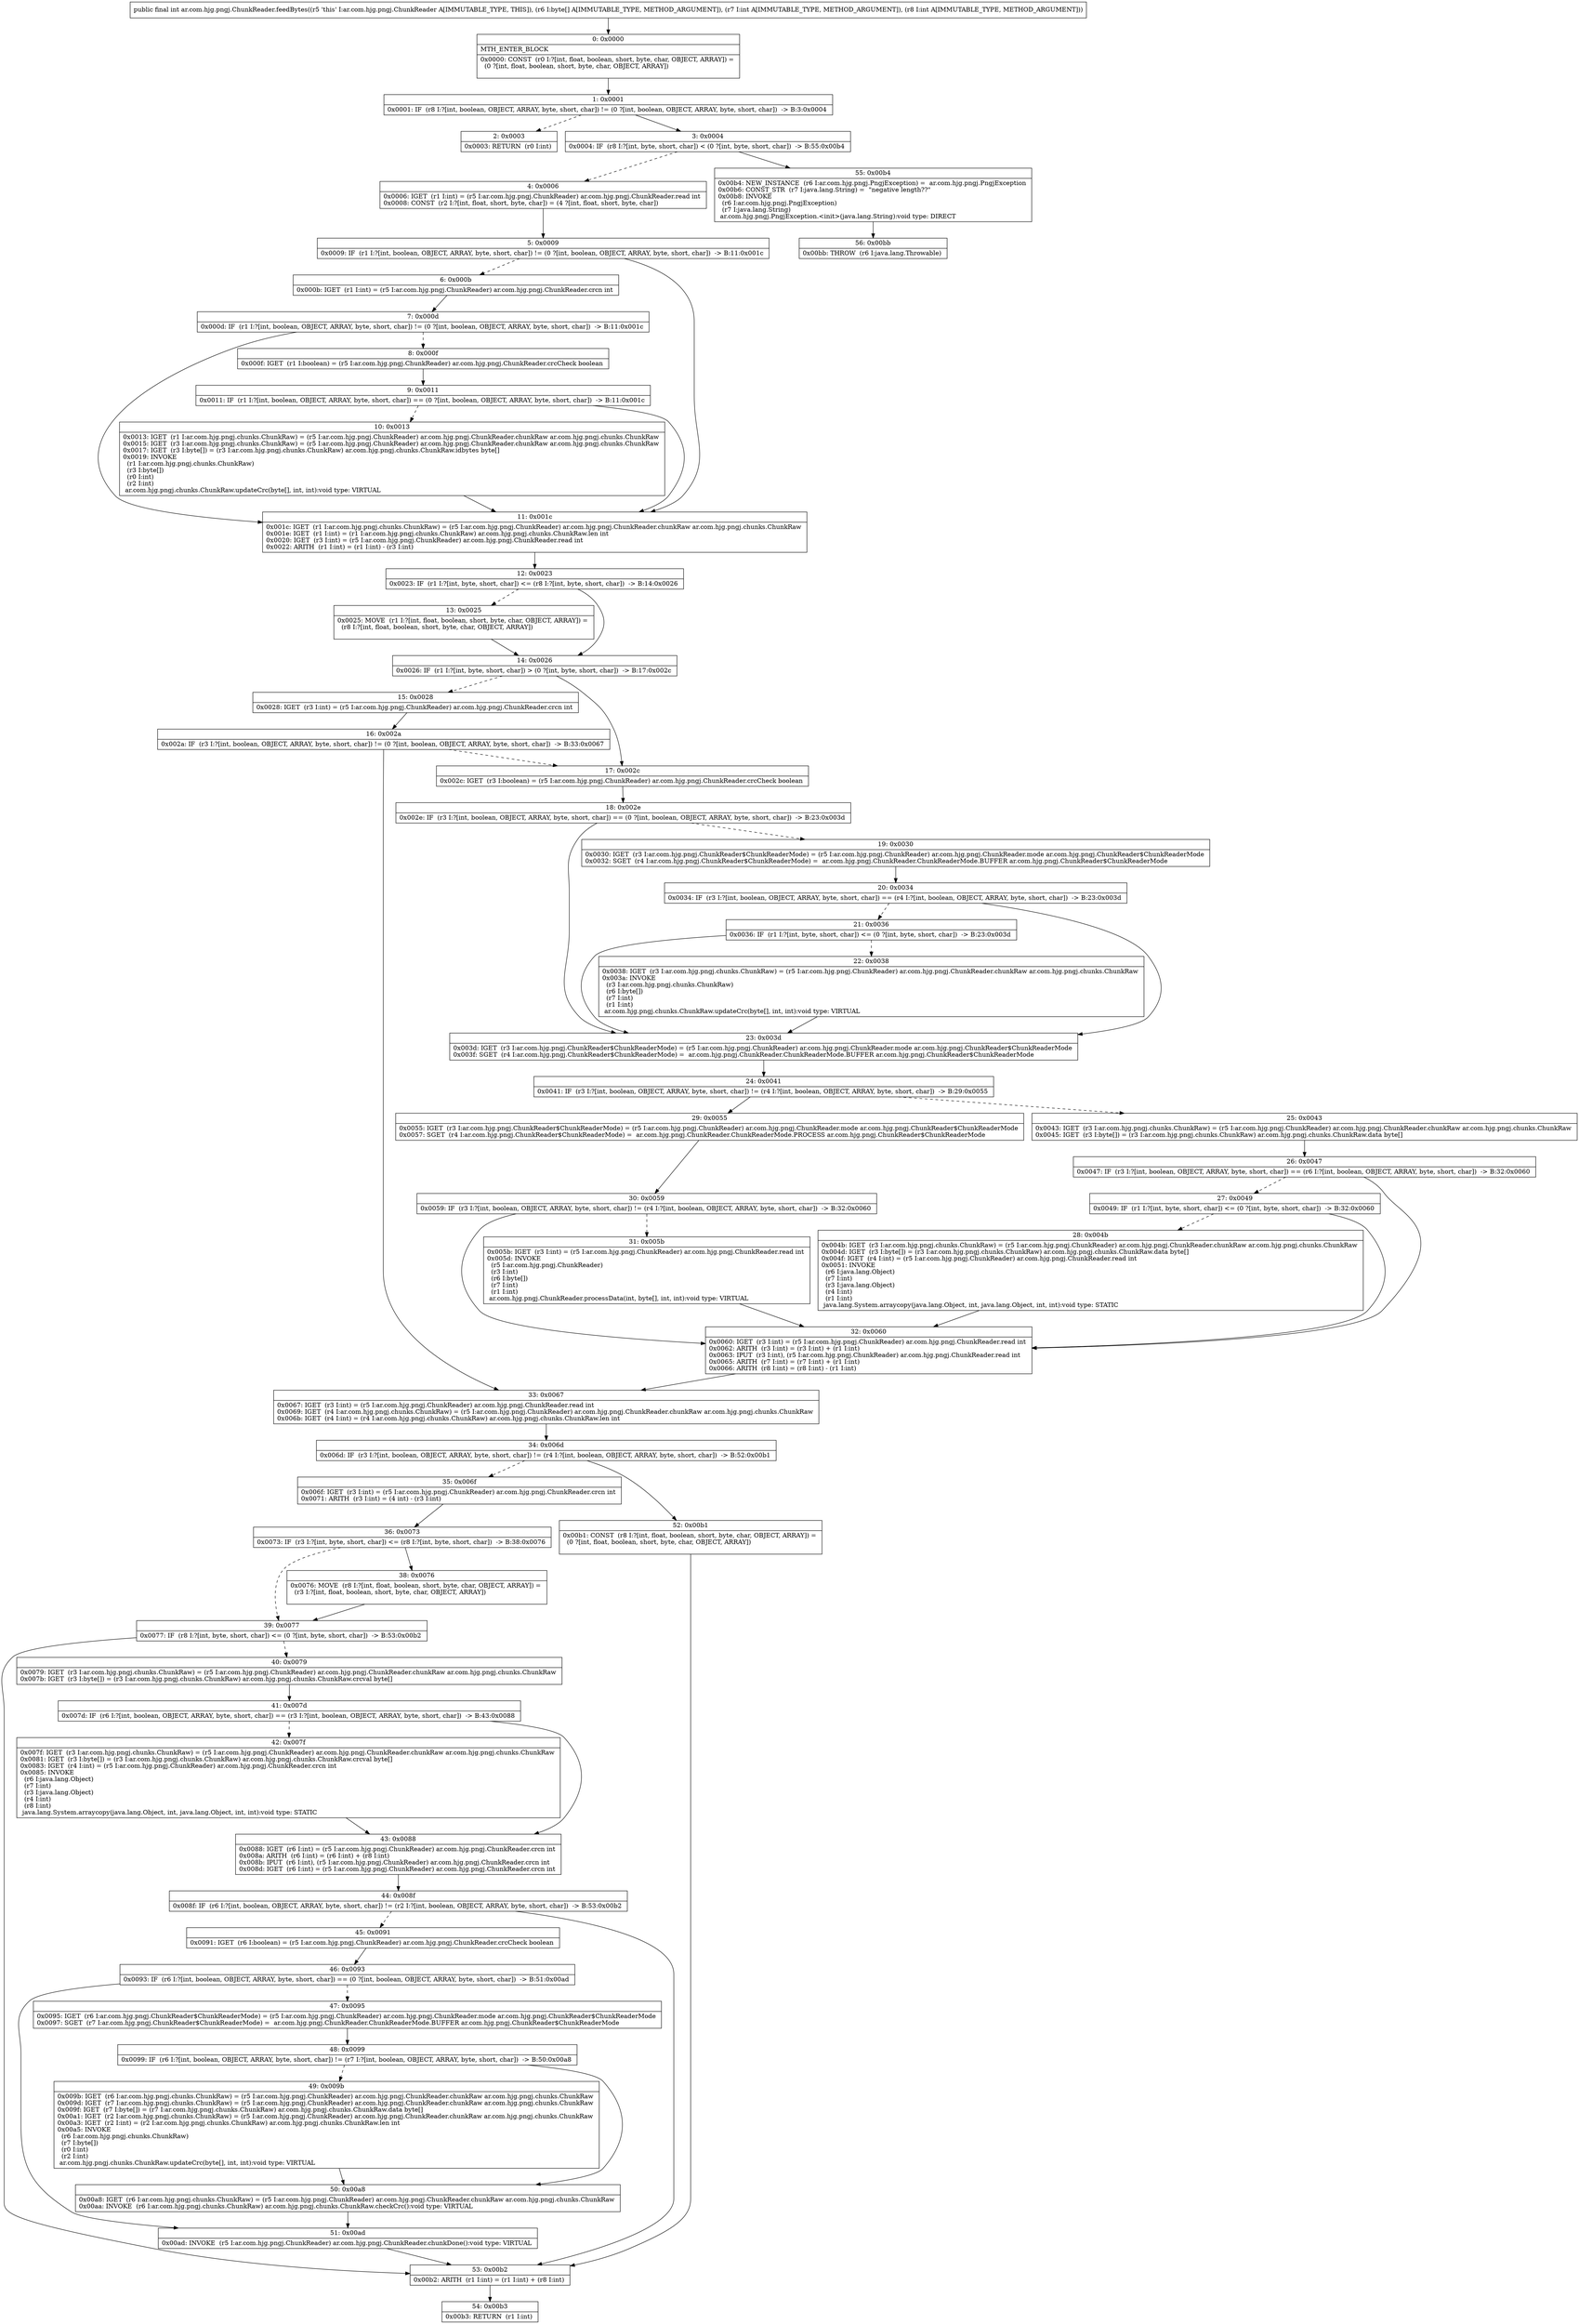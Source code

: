 digraph "CFG forar.com.hjg.pngj.ChunkReader.feedBytes([BII)I" {
Node_0 [shape=record,label="{0\:\ 0x0000|MTH_ENTER_BLOCK\l|0x0000: CONST  (r0 I:?[int, float, boolean, short, byte, char, OBJECT, ARRAY]) = \l  (0 ?[int, float, boolean, short, byte, char, OBJECT, ARRAY])\l \l}"];
Node_1 [shape=record,label="{1\:\ 0x0001|0x0001: IF  (r8 I:?[int, boolean, OBJECT, ARRAY, byte, short, char]) != (0 ?[int, boolean, OBJECT, ARRAY, byte, short, char])  \-\> B:3:0x0004 \l}"];
Node_2 [shape=record,label="{2\:\ 0x0003|0x0003: RETURN  (r0 I:int) \l}"];
Node_3 [shape=record,label="{3\:\ 0x0004|0x0004: IF  (r8 I:?[int, byte, short, char]) \< (0 ?[int, byte, short, char])  \-\> B:55:0x00b4 \l}"];
Node_4 [shape=record,label="{4\:\ 0x0006|0x0006: IGET  (r1 I:int) = (r5 I:ar.com.hjg.pngj.ChunkReader) ar.com.hjg.pngj.ChunkReader.read int \l0x0008: CONST  (r2 I:?[int, float, short, byte, char]) = (4 ?[int, float, short, byte, char]) \l}"];
Node_5 [shape=record,label="{5\:\ 0x0009|0x0009: IF  (r1 I:?[int, boolean, OBJECT, ARRAY, byte, short, char]) != (0 ?[int, boolean, OBJECT, ARRAY, byte, short, char])  \-\> B:11:0x001c \l}"];
Node_6 [shape=record,label="{6\:\ 0x000b|0x000b: IGET  (r1 I:int) = (r5 I:ar.com.hjg.pngj.ChunkReader) ar.com.hjg.pngj.ChunkReader.crcn int \l}"];
Node_7 [shape=record,label="{7\:\ 0x000d|0x000d: IF  (r1 I:?[int, boolean, OBJECT, ARRAY, byte, short, char]) != (0 ?[int, boolean, OBJECT, ARRAY, byte, short, char])  \-\> B:11:0x001c \l}"];
Node_8 [shape=record,label="{8\:\ 0x000f|0x000f: IGET  (r1 I:boolean) = (r5 I:ar.com.hjg.pngj.ChunkReader) ar.com.hjg.pngj.ChunkReader.crcCheck boolean \l}"];
Node_9 [shape=record,label="{9\:\ 0x0011|0x0011: IF  (r1 I:?[int, boolean, OBJECT, ARRAY, byte, short, char]) == (0 ?[int, boolean, OBJECT, ARRAY, byte, short, char])  \-\> B:11:0x001c \l}"];
Node_10 [shape=record,label="{10\:\ 0x0013|0x0013: IGET  (r1 I:ar.com.hjg.pngj.chunks.ChunkRaw) = (r5 I:ar.com.hjg.pngj.ChunkReader) ar.com.hjg.pngj.ChunkReader.chunkRaw ar.com.hjg.pngj.chunks.ChunkRaw \l0x0015: IGET  (r3 I:ar.com.hjg.pngj.chunks.ChunkRaw) = (r5 I:ar.com.hjg.pngj.ChunkReader) ar.com.hjg.pngj.ChunkReader.chunkRaw ar.com.hjg.pngj.chunks.ChunkRaw \l0x0017: IGET  (r3 I:byte[]) = (r3 I:ar.com.hjg.pngj.chunks.ChunkRaw) ar.com.hjg.pngj.chunks.ChunkRaw.idbytes byte[] \l0x0019: INVOKE  \l  (r1 I:ar.com.hjg.pngj.chunks.ChunkRaw)\l  (r3 I:byte[])\l  (r0 I:int)\l  (r2 I:int)\l ar.com.hjg.pngj.chunks.ChunkRaw.updateCrc(byte[], int, int):void type: VIRTUAL \l}"];
Node_11 [shape=record,label="{11\:\ 0x001c|0x001c: IGET  (r1 I:ar.com.hjg.pngj.chunks.ChunkRaw) = (r5 I:ar.com.hjg.pngj.ChunkReader) ar.com.hjg.pngj.ChunkReader.chunkRaw ar.com.hjg.pngj.chunks.ChunkRaw \l0x001e: IGET  (r1 I:int) = (r1 I:ar.com.hjg.pngj.chunks.ChunkRaw) ar.com.hjg.pngj.chunks.ChunkRaw.len int \l0x0020: IGET  (r3 I:int) = (r5 I:ar.com.hjg.pngj.ChunkReader) ar.com.hjg.pngj.ChunkReader.read int \l0x0022: ARITH  (r1 I:int) = (r1 I:int) \- (r3 I:int) \l}"];
Node_12 [shape=record,label="{12\:\ 0x0023|0x0023: IF  (r1 I:?[int, byte, short, char]) \<= (r8 I:?[int, byte, short, char])  \-\> B:14:0x0026 \l}"];
Node_13 [shape=record,label="{13\:\ 0x0025|0x0025: MOVE  (r1 I:?[int, float, boolean, short, byte, char, OBJECT, ARRAY]) = \l  (r8 I:?[int, float, boolean, short, byte, char, OBJECT, ARRAY])\l \l}"];
Node_14 [shape=record,label="{14\:\ 0x0026|0x0026: IF  (r1 I:?[int, byte, short, char]) \> (0 ?[int, byte, short, char])  \-\> B:17:0x002c \l}"];
Node_15 [shape=record,label="{15\:\ 0x0028|0x0028: IGET  (r3 I:int) = (r5 I:ar.com.hjg.pngj.ChunkReader) ar.com.hjg.pngj.ChunkReader.crcn int \l}"];
Node_16 [shape=record,label="{16\:\ 0x002a|0x002a: IF  (r3 I:?[int, boolean, OBJECT, ARRAY, byte, short, char]) != (0 ?[int, boolean, OBJECT, ARRAY, byte, short, char])  \-\> B:33:0x0067 \l}"];
Node_17 [shape=record,label="{17\:\ 0x002c|0x002c: IGET  (r3 I:boolean) = (r5 I:ar.com.hjg.pngj.ChunkReader) ar.com.hjg.pngj.ChunkReader.crcCheck boolean \l}"];
Node_18 [shape=record,label="{18\:\ 0x002e|0x002e: IF  (r3 I:?[int, boolean, OBJECT, ARRAY, byte, short, char]) == (0 ?[int, boolean, OBJECT, ARRAY, byte, short, char])  \-\> B:23:0x003d \l}"];
Node_19 [shape=record,label="{19\:\ 0x0030|0x0030: IGET  (r3 I:ar.com.hjg.pngj.ChunkReader$ChunkReaderMode) = (r5 I:ar.com.hjg.pngj.ChunkReader) ar.com.hjg.pngj.ChunkReader.mode ar.com.hjg.pngj.ChunkReader$ChunkReaderMode \l0x0032: SGET  (r4 I:ar.com.hjg.pngj.ChunkReader$ChunkReaderMode) =  ar.com.hjg.pngj.ChunkReader.ChunkReaderMode.BUFFER ar.com.hjg.pngj.ChunkReader$ChunkReaderMode \l}"];
Node_20 [shape=record,label="{20\:\ 0x0034|0x0034: IF  (r3 I:?[int, boolean, OBJECT, ARRAY, byte, short, char]) == (r4 I:?[int, boolean, OBJECT, ARRAY, byte, short, char])  \-\> B:23:0x003d \l}"];
Node_21 [shape=record,label="{21\:\ 0x0036|0x0036: IF  (r1 I:?[int, byte, short, char]) \<= (0 ?[int, byte, short, char])  \-\> B:23:0x003d \l}"];
Node_22 [shape=record,label="{22\:\ 0x0038|0x0038: IGET  (r3 I:ar.com.hjg.pngj.chunks.ChunkRaw) = (r5 I:ar.com.hjg.pngj.ChunkReader) ar.com.hjg.pngj.ChunkReader.chunkRaw ar.com.hjg.pngj.chunks.ChunkRaw \l0x003a: INVOKE  \l  (r3 I:ar.com.hjg.pngj.chunks.ChunkRaw)\l  (r6 I:byte[])\l  (r7 I:int)\l  (r1 I:int)\l ar.com.hjg.pngj.chunks.ChunkRaw.updateCrc(byte[], int, int):void type: VIRTUAL \l}"];
Node_23 [shape=record,label="{23\:\ 0x003d|0x003d: IGET  (r3 I:ar.com.hjg.pngj.ChunkReader$ChunkReaderMode) = (r5 I:ar.com.hjg.pngj.ChunkReader) ar.com.hjg.pngj.ChunkReader.mode ar.com.hjg.pngj.ChunkReader$ChunkReaderMode \l0x003f: SGET  (r4 I:ar.com.hjg.pngj.ChunkReader$ChunkReaderMode) =  ar.com.hjg.pngj.ChunkReader.ChunkReaderMode.BUFFER ar.com.hjg.pngj.ChunkReader$ChunkReaderMode \l}"];
Node_24 [shape=record,label="{24\:\ 0x0041|0x0041: IF  (r3 I:?[int, boolean, OBJECT, ARRAY, byte, short, char]) != (r4 I:?[int, boolean, OBJECT, ARRAY, byte, short, char])  \-\> B:29:0x0055 \l}"];
Node_25 [shape=record,label="{25\:\ 0x0043|0x0043: IGET  (r3 I:ar.com.hjg.pngj.chunks.ChunkRaw) = (r5 I:ar.com.hjg.pngj.ChunkReader) ar.com.hjg.pngj.ChunkReader.chunkRaw ar.com.hjg.pngj.chunks.ChunkRaw \l0x0045: IGET  (r3 I:byte[]) = (r3 I:ar.com.hjg.pngj.chunks.ChunkRaw) ar.com.hjg.pngj.chunks.ChunkRaw.data byte[] \l}"];
Node_26 [shape=record,label="{26\:\ 0x0047|0x0047: IF  (r3 I:?[int, boolean, OBJECT, ARRAY, byte, short, char]) == (r6 I:?[int, boolean, OBJECT, ARRAY, byte, short, char])  \-\> B:32:0x0060 \l}"];
Node_27 [shape=record,label="{27\:\ 0x0049|0x0049: IF  (r1 I:?[int, byte, short, char]) \<= (0 ?[int, byte, short, char])  \-\> B:32:0x0060 \l}"];
Node_28 [shape=record,label="{28\:\ 0x004b|0x004b: IGET  (r3 I:ar.com.hjg.pngj.chunks.ChunkRaw) = (r5 I:ar.com.hjg.pngj.ChunkReader) ar.com.hjg.pngj.ChunkReader.chunkRaw ar.com.hjg.pngj.chunks.ChunkRaw \l0x004d: IGET  (r3 I:byte[]) = (r3 I:ar.com.hjg.pngj.chunks.ChunkRaw) ar.com.hjg.pngj.chunks.ChunkRaw.data byte[] \l0x004f: IGET  (r4 I:int) = (r5 I:ar.com.hjg.pngj.ChunkReader) ar.com.hjg.pngj.ChunkReader.read int \l0x0051: INVOKE  \l  (r6 I:java.lang.Object)\l  (r7 I:int)\l  (r3 I:java.lang.Object)\l  (r4 I:int)\l  (r1 I:int)\l java.lang.System.arraycopy(java.lang.Object, int, java.lang.Object, int, int):void type: STATIC \l}"];
Node_29 [shape=record,label="{29\:\ 0x0055|0x0055: IGET  (r3 I:ar.com.hjg.pngj.ChunkReader$ChunkReaderMode) = (r5 I:ar.com.hjg.pngj.ChunkReader) ar.com.hjg.pngj.ChunkReader.mode ar.com.hjg.pngj.ChunkReader$ChunkReaderMode \l0x0057: SGET  (r4 I:ar.com.hjg.pngj.ChunkReader$ChunkReaderMode) =  ar.com.hjg.pngj.ChunkReader.ChunkReaderMode.PROCESS ar.com.hjg.pngj.ChunkReader$ChunkReaderMode \l}"];
Node_30 [shape=record,label="{30\:\ 0x0059|0x0059: IF  (r3 I:?[int, boolean, OBJECT, ARRAY, byte, short, char]) != (r4 I:?[int, boolean, OBJECT, ARRAY, byte, short, char])  \-\> B:32:0x0060 \l}"];
Node_31 [shape=record,label="{31\:\ 0x005b|0x005b: IGET  (r3 I:int) = (r5 I:ar.com.hjg.pngj.ChunkReader) ar.com.hjg.pngj.ChunkReader.read int \l0x005d: INVOKE  \l  (r5 I:ar.com.hjg.pngj.ChunkReader)\l  (r3 I:int)\l  (r6 I:byte[])\l  (r7 I:int)\l  (r1 I:int)\l ar.com.hjg.pngj.ChunkReader.processData(int, byte[], int, int):void type: VIRTUAL \l}"];
Node_32 [shape=record,label="{32\:\ 0x0060|0x0060: IGET  (r3 I:int) = (r5 I:ar.com.hjg.pngj.ChunkReader) ar.com.hjg.pngj.ChunkReader.read int \l0x0062: ARITH  (r3 I:int) = (r3 I:int) + (r1 I:int) \l0x0063: IPUT  (r3 I:int), (r5 I:ar.com.hjg.pngj.ChunkReader) ar.com.hjg.pngj.ChunkReader.read int \l0x0065: ARITH  (r7 I:int) = (r7 I:int) + (r1 I:int) \l0x0066: ARITH  (r8 I:int) = (r8 I:int) \- (r1 I:int) \l}"];
Node_33 [shape=record,label="{33\:\ 0x0067|0x0067: IGET  (r3 I:int) = (r5 I:ar.com.hjg.pngj.ChunkReader) ar.com.hjg.pngj.ChunkReader.read int \l0x0069: IGET  (r4 I:ar.com.hjg.pngj.chunks.ChunkRaw) = (r5 I:ar.com.hjg.pngj.ChunkReader) ar.com.hjg.pngj.ChunkReader.chunkRaw ar.com.hjg.pngj.chunks.ChunkRaw \l0x006b: IGET  (r4 I:int) = (r4 I:ar.com.hjg.pngj.chunks.ChunkRaw) ar.com.hjg.pngj.chunks.ChunkRaw.len int \l}"];
Node_34 [shape=record,label="{34\:\ 0x006d|0x006d: IF  (r3 I:?[int, boolean, OBJECT, ARRAY, byte, short, char]) != (r4 I:?[int, boolean, OBJECT, ARRAY, byte, short, char])  \-\> B:52:0x00b1 \l}"];
Node_35 [shape=record,label="{35\:\ 0x006f|0x006f: IGET  (r3 I:int) = (r5 I:ar.com.hjg.pngj.ChunkReader) ar.com.hjg.pngj.ChunkReader.crcn int \l0x0071: ARITH  (r3 I:int) = (4 int) \- (r3 I:int) \l}"];
Node_36 [shape=record,label="{36\:\ 0x0073|0x0073: IF  (r3 I:?[int, byte, short, char]) \<= (r8 I:?[int, byte, short, char])  \-\> B:38:0x0076 \l}"];
Node_38 [shape=record,label="{38\:\ 0x0076|0x0076: MOVE  (r8 I:?[int, float, boolean, short, byte, char, OBJECT, ARRAY]) = \l  (r3 I:?[int, float, boolean, short, byte, char, OBJECT, ARRAY])\l \l}"];
Node_39 [shape=record,label="{39\:\ 0x0077|0x0077: IF  (r8 I:?[int, byte, short, char]) \<= (0 ?[int, byte, short, char])  \-\> B:53:0x00b2 \l}"];
Node_40 [shape=record,label="{40\:\ 0x0079|0x0079: IGET  (r3 I:ar.com.hjg.pngj.chunks.ChunkRaw) = (r5 I:ar.com.hjg.pngj.ChunkReader) ar.com.hjg.pngj.ChunkReader.chunkRaw ar.com.hjg.pngj.chunks.ChunkRaw \l0x007b: IGET  (r3 I:byte[]) = (r3 I:ar.com.hjg.pngj.chunks.ChunkRaw) ar.com.hjg.pngj.chunks.ChunkRaw.crcval byte[] \l}"];
Node_41 [shape=record,label="{41\:\ 0x007d|0x007d: IF  (r6 I:?[int, boolean, OBJECT, ARRAY, byte, short, char]) == (r3 I:?[int, boolean, OBJECT, ARRAY, byte, short, char])  \-\> B:43:0x0088 \l}"];
Node_42 [shape=record,label="{42\:\ 0x007f|0x007f: IGET  (r3 I:ar.com.hjg.pngj.chunks.ChunkRaw) = (r5 I:ar.com.hjg.pngj.ChunkReader) ar.com.hjg.pngj.ChunkReader.chunkRaw ar.com.hjg.pngj.chunks.ChunkRaw \l0x0081: IGET  (r3 I:byte[]) = (r3 I:ar.com.hjg.pngj.chunks.ChunkRaw) ar.com.hjg.pngj.chunks.ChunkRaw.crcval byte[] \l0x0083: IGET  (r4 I:int) = (r5 I:ar.com.hjg.pngj.ChunkReader) ar.com.hjg.pngj.ChunkReader.crcn int \l0x0085: INVOKE  \l  (r6 I:java.lang.Object)\l  (r7 I:int)\l  (r3 I:java.lang.Object)\l  (r4 I:int)\l  (r8 I:int)\l java.lang.System.arraycopy(java.lang.Object, int, java.lang.Object, int, int):void type: STATIC \l}"];
Node_43 [shape=record,label="{43\:\ 0x0088|0x0088: IGET  (r6 I:int) = (r5 I:ar.com.hjg.pngj.ChunkReader) ar.com.hjg.pngj.ChunkReader.crcn int \l0x008a: ARITH  (r6 I:int) = (r6 I:int) + (r8 I:int) \l0x008b: IPUT  (r6 I:int), (r5 I:ar.com.hjg.pngj.ChunkReader) ar.com.hjg.pngj.ChunkReader.crcn int \l0x008d: IGET  (r6 I:int) = (r5 I:ar.com.hjg.pngj.ChunkReader) ar.com.hjg.pngj.ChunkReader.crcn int \l}"];
Node_44 [shape=record,label="{44\:\ 0x008f|0x008f: IF  (r6 I:?[int, boolean, OBJECT, ARRAY, byte, short, char]) != (r2 I:?[int, boolean, OBJECT, ARRAY, byte, short, char])  \-\> B:53:0x00b2 \l}"];
Node_45 [shape=record,label="{45\:\ 0x0091|0x0091: IGET  (r6 I:boolean) = (r5 I:ar.com.hjg.pngj.ChunkReader) ar.com.hjg.pngj.ChunkReader.crcCheck boolean \l}"];
Node_46 [shape=record,label="{46\:\ 0x0093|0x0093: IF  (r6 I:?[int, boolean, OBJECT, ARRAY, byte, short, char]) == (0 ?[int, boolean, OBJECT, ARRAY, byte, short, char])  \-\> B:51:0x00ad \l}"];
Node_47 [shape=record,label="{47\:\ 0x0095|0x0095: IGET  (r6 I:ar.com.hjg.pngj.ChunkReader$ChunkReaderMode) = (r5 I:ar.com.hjg.pngj.ChunkReader) ar.com.hjg.pngj.ChunkReader.mode ar.com.hjg.pngj.ChunkReader$ChunkReaderMode \l0x0097: SGET  (r7 I:ar.com.hjg.pngj.ChunkReader$ChunkReaderMode) =  ar.com.hjg.pngj.ChunkReader.ChunkReaderMode.BUFFER ar.com.hjg.pngj.ChunkReader$ChunkReaderMode \l}"];
Node_48 [shape=record,label="{48\:\ 0x0099|0x0099: IF  (r6 I:?[int, boolean, OBJECT, ARRAY, byte, short, char]) != (r7 I:?[int, boolean, OBJECT, ARRAY, byte, short, char])  \-\> B:50:0x00a8 \l}"];
Node_49 [shape=record,label="{49\:\ 0x009b|0x009b: IGET  (r6 I:ar.com.hjg.pngj.chunks.ChunkRaw) = (r5 I:ar.com.hjg.pngj.ChunkReader) ar.com.hjg.pngj.ChunkReader.chunkRaw ar.com.hjg.pngj.chunks.ChunkRaw \l0x009d: IGET  (r7 I:ar.com.hjg.pngj.chunks.ChunkRaw) = (r5 I:ar.com.hjg.pngj.ChunkReader) ar.com.hjg.pngj.ChunkReader.chunkRaw ar.com.hjg.pngj.chunks.ChunkRaw \l0x009f: IGET  (r7 I:byte[]) = (r7 I:ar.com.hjg.pngj.chunks.ChunkRaw) ar.com.hjg.pngj.chunks.ChunkRaw.data byte[] \l0x00a1: IGET  (r2 I:ar.com.hjg.pngj.chunks.ChunkRaw) = (r5 I:ar.com.hjg.pngj.ChunkReader) ar.com.hjg.pngj.ChunkReader.chunkRaw ar.com.hjg.pngj.chunks.ChunkRaw \l0x00a3: IGET  (r2 I:int) = (r2 I:ar.com.hjg.pngj.chunks.ChunkRaw) ar.com.hjg.pngj.chunks.ChunkRaw.len int \l0x00a5: INVOKE  \l  (r6 I:ar.com.hjg.pngj.chunks.ChunkRaw)\l  (r7 I:byte[])\l  (r0 I:int)\l  (r2 I:int)\l ar.com.hjg.pngj.chunks.ChunkRaw.updateCrc(byte[], int, int):void type: VIRTUAL \l}"];
Node_50 [shape=record,label="{50\:\ 0x00a8|0x00a8: IGET  (r6 I:ar.com.hjg.pngj.chunks.ChunkRaw) = (r5 I:ar.com.hjg.pngj.ChunkReader) ar.com.hjg.pngj.ChunkReader.chunkRaw ar.com.hjg.pngj.chunks.ChunkRaw \l0x00aa: INVOKE  (r6 I:ar.com.hjg.pngj.chunks.ChunkRaw) ar.com.hjg.pngj.chunks.ChunkRaw.checkCrc():void type: VIRTUAL \l}"];
Node_51 [shape=record,label="{51\:\ 0x00ad|0x00ad: INVOKE  (r5 I:ar.com.hjg.pngj.ChunkReader) ar.com.hjg.pngj.ChunkReader.chunkDone():void type: VIRTUAL \l}"];
Node_52 [shape=record,label="{52\:\ 0x00b1|0x00b1: CONST  (r8 I:?[int, float, boolean, short, byte, char, OBJECT, ARRAY]) = \l  (0 ?[int, float, boolean, short, byte, char, OBJECT, ARRAY])\l \l}"];
Node_53 [shape=record,label="{53\:\ 0x00b2|0x00b2: ARITH  (r1 I:int) = (r1 I:int) + (r8 I:int) \l}"];
Node_54 [shape=record,label="{54\:\ 0x00b3|0x00b3: RETURN  (r1 I:int) \l}"];
Node_55 [shape=record,label="{55\:\ 0x00b4|0x00b4: NEW_INSTANCE  (r6 I:ar.com.hjg.pngj.PngjException) =  ar.com.hjg.pngj.PngjException \l0x00b6: CONST_STR  (r7 I:java.lang.String) =  \"negative length??\" \l0x00b8: INVOKE  \l  (r6 I:ar.com.hjg.pngj.PngjException)\l  (r7 I:java.lang.String)\l ar.com.hjg.pngj.PngjException.\<init\>(java.lang.String):void type: DIRECT \l}"];
Node_56 [shape=record,label="{56\:\ 0x00bb|0x00bb: THROW  (r6 I:java.lang.Throwable) \l}"];
MethodNode[shape=record,label="{public final int ar.com.hjg.pngj.ChunkReader.feedBytes((r5 'this' I:ar.com.hjg.pngj.ChunkReader A[IMMUTABLE_TYPE, THIS]), (r6 I:byte[] A[IMMUTABLE_TYPE, METHOD_ARGUMENT]), (r7 I:int A[IMMUTABLE_TYPE, METHOD_ARGUMENT]), (r8 I:int A[IMMUTABLE_TYPE, METHOD_ARGUMENT])) }"];
MethodNode -> Node_0;
Node_0 -> Node_1;
Node_1 -> Node_2[style=dashed];
Node_1 -> Node_3;
Node_3 -> Node_4[style=dashed];
Node_3 -> Node_55;
Node_4 -> Node_5;
Node_5 -> Node_6[style=dashed];
Node_5 -> Node_11;
Node_6 -> Node_7;
Node_7 -> Node_8[style=dashed];
Node_7 -> Node_11;
Node_8 -> Node_9;
Node_9 -> Node_10[style=dashed];
Node_9 -> Node_11;
Node_10 -> Node_11;
Node_11 -> Node_12;
Node_12 -> Node_13[style=dashed];
Node_12 -> Node_14;
Node_13 -> Node_14;
Node_14 -> Node_15[style=dashed];
Node_14 -> Node_17;
Node_15 -> Node_16;
Node_16 -> Node_17[style=dashed];
Node_16 -> Node_33;
Node_17 -> Node_18;
Node_18 -> Node_19[style=dashed];
Node_18 -> Node_23;
Node_19 -> Node_20;
Node_20 -> Node_21[style=dashed];
Node_20 -> Node_23;
Node_21 -> Node_22[style=dashed];
Node_21 -> Node_23;
Node_22 -> Node_23;
Node_23 -> Node_24;
Node_24 -> Node_25[style=dashed];
Node_24 -> Node_29;
Node_25 -> Node_26;
Node_26 -> Node_27[style=dashed];
Node_26 -> Node_32;
Node_27 -> Node_28[style=dashed];
Node_27 -> Node_32;
Node_28 -> Node_32;
Node_29 -> Node_30;
Node_30 -> Node_31[style=dashed];
Node_30 -> Node_32;
Node_31 -> Node_32;
Node_32 -> Node_33;
Node_33 -> Node_34;
Node_34 -> Node_35[style=dashed];
Node_34 -> Node_52;
Node_35 -> Node_36;
Node_36 -> Node_38;
Node_36 -> Node_39[style=dashed];
Node_38 -> Node_39;
Node_39 -> Node_40[style=dashed];
Node_39 -> Node_53;
Node_40 -> Node_41;
Node_41 -> Node_42[style=dashed];
Node_41 -> Node_43;
Node_42 -> Node_43;
Node_43 -> Node_44;
Node_44 -> Node_45[style=dashed];
Node_44 -> Node_53;
Node_45 -> Node_46;
Node_46 -> Node_47[style=dashed];
Node_46 -> Node_51;
Node_47 -> Node_48;
Node_48 -> Node_49[style=dashed];
Node_48 -> Node_50;
Node_49 -> Node_50;
Node_50 -> Node_51;
Node_51 -> Node_53;
Node_52 -> Node_53;
Node_53 -> Node_54;
Node_55 -> Node_56;
}

